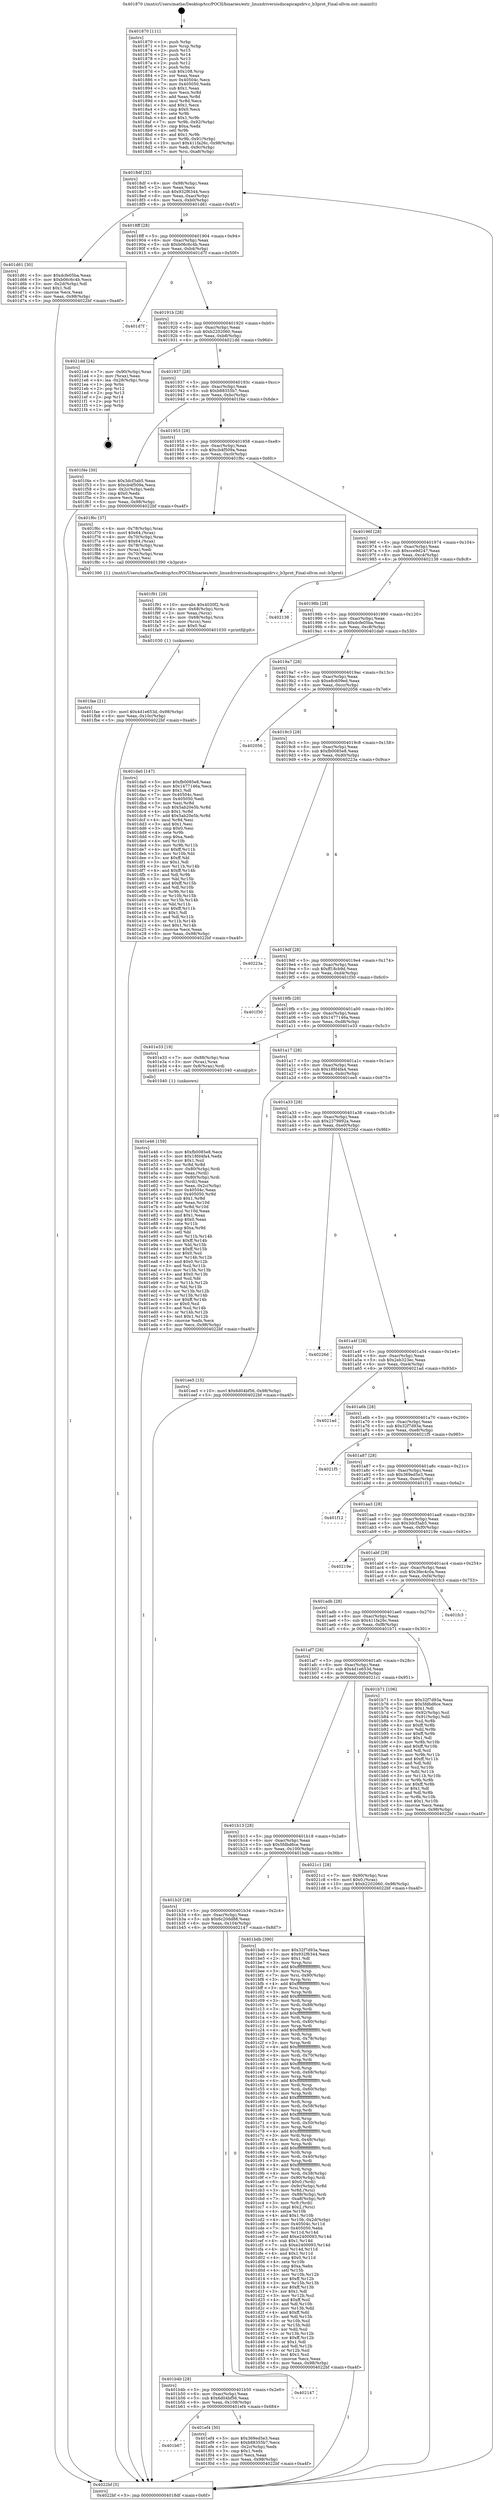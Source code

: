 digraph "0x401870" {
  label = "0x401870 (/mnt/c/Users/mathe/Desktop/tcc/POCII/binaries/extr_linuxdriversisdncapicapidrv.c_b3prot_Final-ollvm.out::main(0))"
  labelloc = "t"
  node[shape=record]

  Entry [label="",width=0.3,height=0.3,shape=circle,fillcolor=black,style=filled]
  "0x4018df" [label="{
     0x4018df [32]\l
     | [instrs]\l
     &nbsp;&nbsp;0x4018df \<+6\>: mov -0x98(%rbp),%eax\l
     &nbsp;&nbsp;0x4018e5 \<+2\>: mov %eax,%ecx\l
     &nbsp;&nbsp;0x4018e7 \<+6\>: sub $0x932f6344,%ecx\l
     &nbsp;&nbsp;0x4018ed \<+6\>: mov %eax,-0xac(%rbp)\l
     &nbsp;&nbsp;0x4018f3 \<+6\>: mov %ecx,-0xb0(%rbp)\l
     &nbsp;&nbsp;0x4018f9 \<+6\>: je 0000000000401d61 \<main+0x4f1\>\l
  }"]
  "0x401d61" [label="{
     0x401d61 [30]\l
     | [instrs]\l
     &nbsp;&nbsp;0x401d61 \<+5\>: mov $0xdcfe05ba,%eax\l
     &nbsp;&nbsp;0x401d66 \<+5\>: mov $0xb06c6c4b,%ecx\l
     &nbsp;&nbsp;0x401d6b \<+3\>: mov -0x2d(%rbp),%dl\l
     &nbsp;&nbsp;0x401d6e \<+3\>: test $0x1,%dl\l
     &nbsp;&nbsp;0x401d71 \<+3\>: cmovne %ecx,%eax\l
     &nbsp;&nbsp;0x401d74 \<+6\>: mov %eax,-0x98(%rbp)\l
     &nbsp;&nbsp;0x401d7a \<+5\>: jmp 00000000004022bf \<main+0xa4f\>\l
  }"]
  "0x4018ff" [label="{
     0x4018ff [28]\l
     | [instrs]\l
     &nbsp;&nbsp;0x4018ff \<+5\>: jmp 0000000000401904 \<main+0x94\>\l
     &nbsp;&nbsp;0x401904 \<+6\>: mov -0xac(%rbp),%eax\l
     &nbsp;&nbsp;0x40190a \<+5\>: sub $0xb06c6c4b,%eax\l
     &nbsp;&nbsp;0x40190f \<+6\>: mov %eax,-0xb4(%rbp)\l
     &nbsp;&nbsp;0x401915 \<+6\>: je 0000000000401d7f \<main+0x50f\>\l
  }"]
  Exit [label="",width=0.3,height=0.3,shape=circle,fillcolor=black,style=filled,peripheries=2]
  "0x401d7f" [label="{
     0x401d7f\l
  }", style=dashed]
  "0x40191b" [label="{
     0x40191b [28]\l
     | [instrs]\l
     &nbsp;&nbsp;0x40191b \<+5\>: jmp 0000000000401920 \<main+0xb0\>\l
     &nbsp;&nbsp;0x401920 \<+6\>: mov -0xac(%rbp),%eax\l
     &nbsp;&nbsp;0x401926 \<+5\>: sub $0xb2202060,%eax\l
     &nbsp;&nbsp;0x40192b \<+6\>: mov %eax,-0xb8(%rbp)\l
     &nbsp;&nbsp;0x401931 \<+6\>: je 00000000004021dd \<main+0x96d\>\l
  }"]
  "0x401fae" [label="{
     0x401fae [21]\l
     | [instrs]\l
     &nbsp;&nbsp;0x401fae \<+10\>: movl $0x4d1e653d,-0x98(%rbp)\l
     &nbsp;&nbsp;0x401fb8 \<+6\>: mov %eax,-0x10c(%rbp)\l
     &nbsp;&nbsp;0x401fbe \<+5\>: jmp 00000000004022bf \<main+0xa4f\>\l
  }"]
  "0x4021dd" [label="{
     0x4021dd [24]\l
     | [instrs]\l
     &nbsp;&nbsp;0x4021dd \<+7\>: mov -0x90(%rbp),%rax\l
     &nbsp;&nbsp;0x4021e4 \<+2\>: mov (%rax),%eax\l
     &nbsp;&nbsp;0x4021e6 \<+4\>: lea -0x28(%rbp),%rsp\l
     &nbsp;&nbsp;0x4021ea \<+1\>: pop %rbx\l
     &nbsp;&nbsp;0x4021eb \<+2\>: pop %r12\l
     &nbsp;&nbsp;0x4021ed \<+2\>: pop %r13\l
     &nbsp;&nbsp;0x4021ef \<+2\>: pop %r14\l
     &nbsp;&nbsp;0x4021f1 \<+2\>: pop %r15\l
     &nbsp;&nbsp;0x4021f3 \<+1\>: pop %rbp\l
     &nbsp;&nbsp;0x4021f4 \<+1\>: ret\l
  }"]
  "0x401937" [label="{
     0x401937 [28]\l
     | [instrs]\l
     &nbsp;&nbsp;0x401937 \<+5\>: jmp 000000000040193c \<main+0xcc\>\l
     &nbsp;&nbsp;0x40193c \<+6\>: mov -0xac(%rbp),%eax\l
     &nbsp;&nbsp;0x401942 \<+5\>: sub $0xb88355b7,%eax\l
     &nbsp;&nbsp;0x401947 \<+6\>: mov %eax,-0xbc(%rbp)\l
     &nbsp;&nbsp;0x40194d \<+6\>: je 0000000000401f4e \<main+0x6de\>\l
  }"]
  "0x401f91" [label="{
     0x401f91 [29]\l
     | [instrs]\l
     &nbsp;&nbsp;0x401f91 \<+10\>: movabs $0x4030f2,%rdi\l
     &nbsp;&nbsp;0x401f9b \<+4\>: mov -0x68(%rbp),%rcx\l
     &nbsp;&nbsp;0x401f9f \<+2\>: mov %eax,(%rcx)\l
     &nbsp;&nbsp;0x401fa1 \<+4\>: mov -0x68(%rbp),%rcx\l
     &nbsp;&nbsp;0x401fa5 \<+2\>: mov (%rcx),%esi\l
     &nbsp;&nbsp;0x401fa7 \<+2\>: mov $0x0,%al\l
     &nbsp;&nbsp;0x401fa9 \<+5\>: call 0000000000401030 \<printf@plt\>\l
     | [calls]\l
     &nbsp;&nbsp;0x401030 \{1\} (unknown)\l
  }"]
  "0x401f4e" [label="{
     0x401f4e [30]\l
     | [instrs]\l
     &nbsp;&nbsp;0x401f4e \<+5\>: mov $0x3dcf3ab5,%eax\l
     &nbsp;&nbsp;0x401f53 \<+5\>: mov $0xcb4f509a,%ecx\l
     &nbsp;&nbsp;0x401f58 \<+3\>: mov -0x2c(%rbp),%edx\l
     &nbsp;&nbsp;0x401f5b \<+3\>: cmp $0x0,%edx\l
     &nbsp;&nbsp;0x401f5e \<+3\>: cmove %ecx,%eax\l
     &nbsp;&nbsp;0x401f61 \<+6\>: mov %eax,-0x98(%rbp)\l
     &nbsp;&nbsp;0x401f67 \<+5\>: jmp 00000000004022bf \<main+0xa4f\>\l
  }"]
  "0x401953" [label="{
     0x401953 [28]\l
     | [instrs]\l
     &nbsp;&nbsp;0x401953 \<+5\>: jmp 0000000000401958 \<main+0xe8\>\l
     &nbsp;&nbsp;0x401958 \<+6\>: mov -0xac(%rbp),%eax\l
     &nbsp;&nbsp;0x40195e \<+5\>: sub $0xcb4f509a,%eax\l
     &nbsp;&nbsp;0x401963 \<+6\>: mov %eax,-0xc0(%rbp)\l
     &nbsp;&nbsp;0x401969 \<+6\>: je 0000000000401f6c \<main+0x6fc\>\l
  }"]
  "0x401b67" [label="{
     0x401b67\l
  }", style=dashed]
  "0x401f6c" [label="{
     0x401f6c [37]\l
     | [instrs]\l
     &nbsp;&nbsp;0x401f6c \<+4\>: mov -0x78(%rbp),%rax\l
     &nbsp;&nbsp;0x401f70 \<+6\>: movl $0x64,(%rax)\l
     &nbsp;&nbsp;0x401f76 \<+4\>: mov -0x70(%rbp),%rax\l
     &nbsp;&nbsp;0x401f7a \<+6\>: movl $0x64,(%rax)\l
     &nbsp;&nbsp;0x401f80 \<+4\>: mov -0x78(%rbp),%rax\l
     &nbsp;&nbsp;0x401f84 \<+2\>: mov (%rax),%edi\l
     &nbsp;&nbsp;0x401f86 \<+4\>: mov -0x70(%rbp),%rax\l
     &nbsp;&nbsp;0x401f8a \<+2\>: mov (%rax),%esi\l
     &nbsp;&nbsp;0x401f8c \<+5\>: call 0000000000401390 \<b3prot\>\l
     | [calls]\l
     &nbsp;&nbsp;0x401390 \{1\} (/mnt/c/Users/mathe/Desktop/tcc/POCII/binaries/extr_linuxdriversisdncapicapidrv.c_b3prot_Final-ollvm.out::b3prot)\l
  }"]
  "0x40196f" [label="{
     0x40196f [28]\l
     | [instrs]\l
     &nbsp;&nbsp;0x40196f \<+5\>: jmp 0000000000401974 \<main+0x104\>\l
     &nbsp;&nbsp;0x401974 \<+6\>: mov -0xac(%rbp),%eax\l
     &nbsp;&nbsp;0x40197a \<+5\>: sub $0xcce9d247,%eax\l
     &nbsp;&nbsp;0x40197f \<+6\>: mov %eax,-0xc4(%rbp)\l
     &nbsp;&nbsp;0x401985 \<+6\>: je 0000000000402138 \<main+0x8c8\>\l
  }"]
  "0x401ef4" [label="{
     0x401ef4 [30]\l
     | [instrs]\l
     &nbsp;&nbsp;0x401ef4 \<+5\>: mov $0x369ed5e3,%eax\l
     &nbsp;&nbsp;0x401ef9 \<+5\>: mov $0xb88355b7,%ecx\l
     &nbsp;&nbsp;0x401efe \<+3\>: mov -0x2c(%rbp),%edx\l
     &nbsp;&nbsp;0x401f01 \<+3\>: cmp $0x1,%edx\l
     &nbsp;&nbsp;0x401f04 \<+3\>: cmovl %ecx,%eax\l
     &nbsp;&nbsp;0x401f07 \<+6\>: mov %eax,-0x98(%rbp)\l
     &nbsp;&nbsp;0x401f0d \<+5\>: jmp 00000000004022bf \<main+0xa4f\>\l
  }"]
  "0x402138" [label="{
     0x402138\l
  }", style=dashed]
  "0x40198b" [label="{
     0x40198b [28]\l
     | [instrs]\l
     &nbsp;&nbsp;0x40198b \<+5\>: jmp 0000000000401990 \<main+0x120\>\l
     &nbsp;&nbsp;0x401990 \<+6\>: mov -0xac(%rbp),%eax\l
     &nbsp;&nbsp;0x401996 \<+5\>: sub $0xdcfe05ba,%eax\l
     &nbsp;&nbsp;0x40199b \<+6\>: mov %eax,-0xc8(%rbp)\l
     &nbsp;&nbsp;0x4019a1 \<+6\>: je 0000000000401da0 \<main+0x530\>\l
  }"]
  "0x401b4b" [label="{
     0x401b4b [28]\l
     | [instrs]\l
     &nbsp;&nbsp;0x401b4b \<+5\>: jmp 0000000000401b50 \<main+0x2e0\>\l
     &nbsp;&nbsp;0x401b50 \<+6\>: mov -0xac(%rbp),%eax\l
     &nbsp;&nbsp;0x401b56 \<+5\>: sub $0x6d04bf56,%eax\l
     &nbsp;&nbsp;0x401b5b \<+6\>: mov %eax,-0x108(%rbp)\l
     &nbsp;&nbsp;0x401b61 \<+6\>: je 0000000000401ef4 \<main+0x684\>\l
  }"]
  "0x401da0" [label="{
     0x401da0 [147]\l
     | [instrs]\l
     &nbsp;&nbsp;0x401da0 \<+5\>: mov $0xfb0085e8,%eax\l
     &nbsp;&nbsp;0x401da5 \<+5\>: mov $0x1477146a,%ecx\l
     &nbsp;&nbsp;0x401daa \<+2\>: mov $0x1,%dl\l
     &nbsp;&nbsp;0x401dac \<+7\>: mov 0x40504c,%esi\l
     &nbsp;&nbsp;0x401db3 \<+7\>: mov 0x405050,%edi\l
     &nbsp;&nbsp;0x401dba \<+3\>: mov %esi,%r8d\l
     &nbsp;&nbsp;0x401dbd \<+7\>: sub $0x5ab20e5b,%r8d\l
     &nbsp;&nbsp;0x401dc4 \<+4\>: sub $0x1,%r8d\l
     &nbsp;&nbsp;0x401dc8 \<+7\>: add $0x5ab20e5b,%r8d\l
     &nbsp;&nbsp;0x401dcf \<+4\>: imul %r8d,%esi\l
     &nbsp;&nbsp;0x401dd3 \<+3\>: and $0x1,%esi\l
     &nbsp;&nbsp;0x401dd6 \<+3\>: cmp $0x0,%esi\l
     &nbsp;&nbsp;0x401dd9 \<+4\>: sete %r9b\l
     &nbsp;&nbsp;0x401ddd \<+3\>: cmp $0xa,%edi\l
     &nbsp;&nbsp;0x401de0 \<+4\>: setl %r10b\l
     &nbsp;&nbsp;0x401de4 \<+3\>: mov %r9b,%r11b\l
     &nbsp;&nbsp;0x401de7 \<+4\>: xor $0xff,%r11b\l
     &nbsp;&nbsp;0x401deb \<+3\>: mov %r10b,%bl\l
     &nbsp;&nbsp;0x401dee \<+3\>: xor $0xff,%bl\l
     &nbsp;&nbsp;0x401df1 \<+3\>: xor $0x1,%dl\l
     &nbsp;&nbsp;0x401df4 \<+3\>: mov %r11b,%r14b\l
     &nbsp;&nbsp;0x401df7 \<+4\>: and $0xff,%r14b\l
     &nbsp;&nbsp;0x401dfb \<+3\>: and %dl,%r9b\l
     &nbsp;&nbsp;0x401dfe \<+3\>: mov %bl,%r15b\l
     &nbsp;&nbsp;0x401e01 \<+4\>: and $0xff,%r15b\l
     &nbsp;&nbsp;0x401e05 \<+3\>: and %dl,%r10b\l
     &nbsp;&nbsp;0x401e08 \<+3\>: or %r9b,%r14b\l
     &nbsp;&nbsp;0x401e0b \<+3\>: or %r10b,%r15b\l
     &nbsp;&nbsp;0x401e0e \<+3\>: xor %r15b,%r14b\l
     &nbsp;&nbsp;0x401e11 \<+3\>: or %bl,%r11b\l
     &nbsp;&nbsp;0x401e14 \<+4\>: xor $0xff,%r11b\l
     &nbsp;&nbsp;0x401e18 \<+3\>: or $0x1,%dl\l
     &nbsp;&nbsp;0x401e1b \<+3\>: and %dl,%r11b\l
     &nbsp;&nbsp;0x401e1e \<+3\>: or %r11b,%r14b\l
     &nbsp;&nbsp;0x401e21 \<+4\>: test $0x1,%r14b\l
     &nbsp;&nbsp;0x401e25 \<+3\>: cmovne %ecx,%eax\l
     &nbsp;&nbsp;0x401e28 \<+6\>: mov %eax,-0x98(%rbp)\l
     &nbsp;&nbsp;0x401e2e \<+5\>: jmp 00000000004022bf \<main+0xa4f\>\l
  }"]
  "0x4019a7" [label="{
     0x4019a7 [28]\l
     | [instrs]\l
     &nbsp;&nbsp;0x4019a7 \<+5\>: jmp 00000000004019ac \<main+0x13c\>\l
     &nbsp;&nbsp;0x4019ac \<+6\>: mov -0xac(%rbp),%eax\l
     &nbsp;&nbsp;0x4019b2 \<+5\>: sub $0xe8c609ed,%eax\l
     &nbsp;&nbsp;0x4019b7 \<+6\>: mov %eax,-0xcc(%rbp)\l
     &nbsp;&nbsp;0x4019bd \<+6\>: je 0000000000402056 \<main+0x7e6\>\l
  }"]
  "0x402147" [label="{
     0x402147\l
  }", style=dashed]
  "0x402056" [label="{
     0x402056\l
  }", style=dashed]
  "0x4019c3" [label="{
     0x4019c3 [28]\l
     | [instrs]\l
     &nbsp;&nbsp;0x4019c3 \<+5\>: jmp 00000000004019c8 \<main+0x158\>\l
     &nbsp;&nbsp;0x4019c8 \<+6\>: mov -0xac(%rbp),%eax\l
     &nbsp;&nbsp;0x4019ce \<+5\>: sub $0xfb0085e8,%eax\l
     &nbsp;&nbsp;0x4019d3 \<+6\>: mov %eax,-0xd0(%rbp)\l
     &nbsp;&nbsp;0x4019d9 \<+6\>: je 000000000040223a \<main+0x9ca\>\l
  }"]
  "0x401e46" [label="{
     0x401e46 [159]\l
     | [instrs]\l
     &nbsp;&nbsp;0x401e46 \<+5\>: mov $0xfb0085e8,%ecx\l
     &nbsp;&nbsp;0x401e4b \<+5\>: mov $0x18fd4fa4,%edx\l
     &nbsp;&nbsp;0x401e50 \<+3\>: mov $0x1,%sil\l
     &nbsp;&nbsp;0x401e53 \<+3\>: xor %r8d,%r8d\l
     &nbsp;&nbsp;0x401e56 \<+4\>: mov -0x80(%rbp),%rdi\l
     &nbsp;&nbsp;0x401e5a \<+2\>: mov %eax,(%rdi)\l
     &nbsp;&nbsp;0x401e5c \<+4\>: mov -0x80(%rbp),%rdi\l
     &nbsp;&nbsp;0x401e60 \<+2\>: mov (%rdi),%eax\l
     &nbsp;&nbsp;0x401e62 \<+3\>: mov %eax,-0x2c(%rbp)\l
     &nbsp;&nbsp;0x401e65 \<+7\>: mov 0x40504c,%eax\l
     &nbsp;&nbsp;0x401e6c \<+8\>: mov 0x405050,%r9d\l
     &nbsp;&nbsp;0x401e74 \<+4\>: sub $0x1,%r8d\l
     &nbsp;&nbsp;0x401e78 \<+3\>: mov %eax,%r10d\l
     &nbsp;&nbsp;0x401e7b \<+3\>: add %r8d,%r10d\l
     &nbsp;&nbsp;0x401e7e \<+4\>: imul %r10d,%eax\l
     &nbsp;&nbsp;0x401e82 \<+3\>: and $0x1,%eax\l
     &nbsp;&nbsp;0x401e85 \<+3\>: cmp $0x0,%eax\l
     &nbsp;&nbsp;0x401e88 \<+4\>: sete %r11b\l
     &nbsp;&nbsp;0x401e8c \<+4\>: cmp $0xa,%r9d\l
     &nbsp;&nbsp;0x401e90 \<+3\>: setl %bl\l
     &nbsp;&nbsp;0x401e93 \<+3\>: mov %r11b,%r14b\l
     &nbsp;&nbsp;0x401e96 \<+4\>: xor $0xff,%r14b\l
     &nbsp;&nbsp;0x401e9a \<+3\>: mov %bl,%r15b\l
     &nbsp;&nbsp;0x401e9d \<+4\>: xor $0xff,%r15b\l
     &nbsp;&nbsp;0x401ea1 \<+4\>: xor $0x0,%sil\l
     &nbsp;&nbsp;0x401ea5 \<+3\>: mov %r14b,%r12b\l
     &nbsp;&nbsp;0x401ea8 \<+4\>: and $0x0,%r12b\l
     &nbsp;&nbsp;0x401eac \<+3\>: and %sil,%r11b\l
     &nbsp;&nbsp;0x401eaf \<+3\>: mov %r15b,%r13b\l
     &nbsp;&nbsp;0x401eb2 \<+4\>: and $0x0,%r13b\l
     &nbsp;&nbsp;0x401eb6 \<+3\>: and %sil,%bl\l
     &nbsp;&nbsp;0x401eb9 \<+3\>: or %r11b,%r12b\l
     &nbsp;&nbsp;0x401ebc \<+3\>: or %bl,%r13b\l
     &nbsp;&nbsp;0x401ebf \<+3\>: xor %r13b,%r12b\l
     &nbsp;&nbsp;0x401ec2 \<+3\>: or %r15b,%r14b\l
     &nbsp;&nbsp;0x401ec5 \<+4\>: xor $0xff,%r14b\l
     &nbsp;&nbsp;0x401ec9 \<+4\>: or $0x0,%sil\l
     &nbsp;&nbsp;0x401ecd \<+3\>: and %sil,%r14b\l
     &nbsp;&nbsp;0x401ed0 \<+3\>: or %r14b,%r12b\l
     &nbsp;&nbsp;0x401ed3 \<+4\>: test $0x1,%r12b\l
     &nbsp;&nbsp;0x401ed7 \<+3\>: cmovne %edx,%ecx\l
     &nbsp;&nbsp;0x401eda \<+6\>: mov %ecx,-0x98(%rbp)\l
     &nbsp;&nbsp;0x401ee0 \<+5\>: jmp 00000000004022bf \<main+0xa4f\>\l
  }"]
  "0x40223a" [label="{
     0x40223a\l
  }", style=dashed]
  "0x4019df" [label="{
     0x4019df [28]\l
     | [instrs]\l
     &nbsp;&nbsp;0x4019df \<+5\>: jmp 00000000004019e4 \<main+0x174\>\l
     &nbsp;&nbsp;0x4019e4 \<+6\>: mov -0xac(%rbp),%eax\l
     &nbsp;&nbsp;0x4019ea \<+5\>: sub $0xff18cb9d,%eax\l
     &nbsp;&nbsp;0x4019ef \<+6\>: mov %eax,-0xd4(%rbp)\l
     &nbsp;&nbsp;0x4019f5 \<+6\>: je 0000000000401f30 \<main+0x6c0\>\l
  }"]
  "0x401b2f" [label="{
     0x401b2f [28]\l
     | [instrs]\l
     &nbsp;&nbsp;0x401b2f \<+5\>: jmp 0000000000401b34 \<main+0x2c4\>\l
     &nbsp;&nbsp;0x401b34 \<+6\>: mov -0xac(%rbp),%eax\l
     &nbsp;&nbsp;0x401b3a \<+5\>: sub $0x6c20dd88,%eax\l
     &nbsp;&nbsp;0x401b3f \<+6\>: mov %eax,-0x104(%rbp)\l
     &nbsp;&nbsp;0x401b45 \<+6\>: je 0000000000402147 \<main+0x8d7\>\l
  }"]
  "0x401f30" [label="{
     0x401f30\l
  }", style=dashed]
  "0x4019fb" [label="{
     0x4019fb [28]\l
     | [instrs]\l
     &nbsp;&nbsp;0x4019fb \<+5\>: jmp 0000000000401a00 \<main+0x190\>\l
     &nbsp;&nbsp;0x401a00 \<+6\>: mov -0xac(%rbp),%eax\l
     &nbsp;&nbsp;0x401a06 \<+5\>: sub $0x1477146a,%eax\l
     &nbsp;&nbsp;0x401a0b \<+6\>: mov %eax,-0xd8(%rbp)\l
     &nbsp;&nbsp;0x401a11 \<+6\>: je 0000000000401e33 \<main+0x5c3\>\l
  }"]
  "0x401bdb" [label="{
     0x401bdb [390]\l
     | [instrs]\l
     &nbsp;&nbsp;0x401bdb \<+5\>: mov $0x32f7d93a,%eax\l
     &nbsp;&nbsp;0x401be0 \<+5\>: mov $0x932f6344,%ecx\l
     &nbsp;&nbsp;0x401be5 \<+2\>: mov $0x1,%dl\l
     &nbsp;&nbsp;0x401be7 \<+3\>: mov %rsp,%rsi\l
     &nbsp;&nbsp;0x401bea \<+4\>: add $0xfffffffffffffff0,%rsi\l
     &nbsp;&nbsp;0x401bee \<+3\>: mov %rsi,%rsp\l
     &nbsp;&nbsp;0x401bf1 \<+7\>: mov %rsi,-0x90(%rbp)\l
     &nbsp;&nbsp;0x401bf8 \<+3\>: mov %rsp,%rsi\l
     &nbsp;&nbsp;0x401bfb \<+4\>: add $0xfffffffffffffff0,%rsi\l
     &nbsp;&nbsp;0x401bff \<+3\>: mov %rsi,%rsp\l
     &nbsp;&nbsp;0x401c02 \<+3\>: mov %rsp,%rdi\l
     &nbsp;&nbsp;0x401c05 \<+4\>: add $0xfffffffffffffff0,%rdi\l
     &nbsp;&nbsp;0x401c09 \<+3\>: mov %rdi,%rsp\l
     &nbsp;&nbsp;0x401c0c \<+7\>: mov %rdi,-0x88(%rbp)\l
     &nbsp;&nbsp;0x401c13 \<+3\>: mov %rsp,%rdi\l
     &nbsp;&nbsp;0x401c16 \<+4\>: add $0xfffffffffffffff0,%rdi\l
     &nbsp;&nbsp;0x401c1a \<+3\>: mov %rdi,%rsp\l
     &nbsp;&nbsp;0x401c1d \<+4\>: mov %rdi,-0x80(%rbp)\l
     &nbsp;&nbsp;0x401c21 \<+3\>: mov %rsp,%rdi\l
     &nbsp;&nbsp;0x401c24 \<+4\>: add $0xfffffffffffffff0,%rdi\l
     &nbsp;&nbsp;0x401c28 \<+3\>: mov %rdi,%rsp\l
     &nbsp;&nbsp;0x401c2b \<+4\>: mov %rdi,-0x78(%rbp)\l
     &nbsp;&nbsp;0x401c2f \<+3\>: mov %rsp,%rdi\l
     &nbsp;&nbsp;0x401c32 \<+4\>: add $0xfffffffffffffff0,%rdi\l
     &nbsp;&nbsp;0x401c36 \<+3\>: mov %rdi,%rsp\l
     &nbsp;&nbsp;0x401c39 \<+4\>: mov %rdi,-0x70(%rbp)\l
     &nbsp;&nbsp;0x401c3d \<+3\>: mov %rsp,%rdi\l
     &nbsp;&nbsp;0x401c40 \<+4\>: add $0xfffffffffffffff0,%rdi\l
     &nbsp;&nbsp;0x401c44 \<+3\>: mov %rdi,%rsp\l
     &nbsp;&nbsp;0x401c47 \<+4\>: mov %rdi,-0x68(%rbp)\l
     &nbsp;&nbsp;0x401c4b \<+3\>: mov %rsp,%rdi\l
     &nbsp;&nbsp;0x401c4e \<+4\>: add $0xfffffffffffffff0,%rdi\l
     &nbsp;&nbsp;0x401c52 \<+3\>: mov %rdi,%rsp\l
     &nbsp;&nbsp;0x401c55 \<+4\>: mov %rdi,-0x60(%rbp)\l
     &nbsp;&nbsp;0x401c59 \<+3\>: mov %rsp,%rdi\l
     &nbsp;&nbsp;0x401c5c \<+4\>: add $0xfffffffffffffff0,%rdi\l
     &nbsp;&nbsp;0x401c60 \<+3\>: mov %rdi,%rsp\l
     &nbsp;&nbsp;0x401c63 \<+4\>: mov %rdi,-0x58(%rbp)\l
     &nbsp;&nbsp;0x401c67 \<+3\>: mov %rsp,%rdi\l
     &nbsp;&nbsp;0x401c6a \<+4\>: add $0xfffffffffffffff0,%rdi\l
     &nbsp;&nbsp;0x401c6e \<+3\>: mov %rdi,%rsp\l
     &nbsp;&nbsp;0x401c71 \<+4\>: mov %rdi,-0x50(%rbp)\l
     &nbsp;&nbsp;0x401c75 \<+3\>: mov %rsp,%rdi\l
     &nbsp;&nbsp;0x401c78 \<+4\>: add $0xfffffffffffffff0,%rdi\l
     &nbsp;&nbsp;0x401c7c \<+3\>: mov %rdi,%rsp\l
     &nbsp;&nbsp;0x401c7f \<+4\>: mov %rdi,-0x48(%rbp)\l
     &nbsp;&nbsp;0x401c83 \<+3\>: mov %rsp,%rdi\l
     &nbsp;&nbsp;0x401c86 \<+4\>: add $0xfffffffffffffff0,%rdi\l
     &nbsp;&nbsp;0x401c8a \<+3\>: mov %rdi,%rsp\l
     &nbsp;&nbsp;0x401c8d \<+4\>: mov %rdi,-0x40(%rbp)\l
     &nbsp;&nbsp;0x401c91 \<+3\>: mov %rsp,%rdi\l
     &nbsp;&nbsp;0x401c94 \<+4\>: add $0xfffffffffffffff0,%rdi\l
     &nbsp;&nbsp;0x401c98 \<+3\>: mov %rdi,%rsp\l
     &nbsp;&nbsp;0x401c9b \<+4\>: mov %rdi,-0x38(%rbp)\l
     &nbsp;&nbsp;0x401c9f \<+7\>: mov -0x90(%rbp),%rdi\l
     &nbsp;&nbsp;0x401ca6 \<+6\>: movl $0x0,(%rdi)\l
     &nbsp;&nbsp;0x401cac \<+7\>: mov -0x9c(%rbp),%r8d\l
     &nbsp;&nbsp;0x401cb3 \<+3\>: mov %r8d,(%rsi)\l
     &nbsp;&nbsp;0x401cb6 \<+7\>: mov -0x88(%rbp),%rdi\l
     &nbsp;&nbsp;0x401cbd \<+7\>: mov -0xa8(%rbp),%r9\l
     &nbsp;&nbsp;0x401cc4 \<+3\>: mov %r9,(%rdi)\l
     &nbsp;&nbsp;0x401cc7 \<+3\>: cmpl $0x2,(%rsi)\l
     &nbsp;&nbsp;0x401cca \<+4\>: setne %r10b\l
     &nbsp;&nbsp;0x401cce \<+4\>: and $0x1,%r10b\l
     &nbsp;&nbsp;0x401cd2 \<+4\>: mov %r10b,-0x2d(%rbp)\l
     &nbsp;&nbsp;0x401cd6 \<+8\>: mov 0x40504c,%r11d\l
     &nbsp;&nbsp;0x401cde \<+7\>: mov 0x405050,%ebx\l
     &nbsp;&nbsp;0x401ce5 \<+3\>: mov %r11d,%r14d\l
     &nbsp;&nbsp;0x401ce8 \<+7\>: add $0xe2400093,%r14d\l
     &nbsp;&nbsp;0x401cef \<+4\>: sub $0x1,%r14d\l
     &nbsp;&nbsp;0x401cf3 \<+7\>: sub $0xe2400093,%r14d\l
     &nbsp;&nbsp;0x401cfa \<+4\>: imul %r14d,%r11d\l
     &nbsp;&nbsp;0x401cfe \<+4\>: and $0x1,%r11d\l
     &nbsp;&nbsp;0x401d02 \<+4\>: cmp $0x0,%r11d\l
     &nbsp;&nbsp;0x401d06 \<+4\>: sete %r10b\l
     &nbsp;&nbsp;0x401d0a \<+3\>: cmp $0xa,%ebx\l
     &nbsp;&nbsp;0x401d0d \<+4\>: setl %r15b\l
     &nbsp;&nbsp;0x401d11 \<+3\>: mov %r10b,%r12b\l
     &nbsp;&nbsp;0x401d14 \<+4\>: xor $0xff,%r12b\l
     &nbsp;&nbsp;0x401d18 \<+3\>: mov %r15b,%r13b\l
     &nbsp;&nbsp;0x401d1b \<+4\>: xor $0xff,%r13b\l
     &nbsp;&nbsp;0x401d1f \<+3\>: xor $0x1,%dl\l
     &nbsp;&nbsp;0x401d22 \<+3\>: mov %r12b,%sil\l
     &nbsp;&nbsp;0x401d25 \<+4\>: and $0xff,%sil\l
     &nbsp;&nbsp;0x401d29 \<+3\>: and %dl,%r10b\l
     &nbsp;&nbsp;0x401d2c \<+3\>: mov %r13b,%dil\l
     &nbsp;&nbsp;0x401d2f \<+4\>: and $0xff,%dil\l
     &nbsp;&nbsp;0x401d33 \<+3\>: and %dl,%r15b\l
     &nbsp;&nbsp;0x401d36 \<+3\>: or %r10b,%sil\l
     &nbsp;&nbsp;0x401d39 \<+3\>: or %r15b,%dil\l
     &nbsp;&nbsp;0x401d3c \<+3\>: xor %dil,%sil\l
     &nbsp;&nbsp;0x401d3f \<+3\>: or %r13b,%r12b\l
     &nbsp;&nbsp;0x401d42 \<+4\>: xor $0xff,%r12b\l
     &nbsp;&nbsp;0x401d46 \<+3\>: or $0x1,%dl\l
     &nbsp;&nbsp;0x401d49 \<+3\>: and %dl,%r12b\l
     &nbsp;&nbsp;0x401d4c \<+3\>: or %r12b,%sil\l
     &nbsp;&nbsp;0x401d4f \<+4\>: test $0x1,%sil\l
     &nbsp;&nbsp;0x401d53 \<+3\>: cmovne %ecx,%eax\l
     &nbsp;&nbsp;0x401d56 \<+6\>: mov %eax,-0x98(%rbp)\l
     &nbsp;&nbsp;0x401d5c \<+5\>: jmp 00000000004022bf \<main+0xa4f\>\l
  }"]
  "0x401e33" [label="{
     0x401e33 [19]\l
     | [instrs]\l
     &nbsp;&nbsp;0x401e33 \<+7\>: mov -0x88(%rbp),%rax\l
     &nbsp;&nbsp;0x401e3a \<+3\>: mov (%rax),%rax\l
     &nbsp;&nbsp;0x401e3d \<+4\>: mov 0x8(%rax),%rdi\l
     &nbsp;&nbsp;0x401e41 \<+5\>: call 0000000000401040 \<atoi@plt\>\l
     | [calls]\l
     &nbsp;&nbsp;0x401040 \{1\} (unknown)\l
  }"]
  "0x401a17" [label="{
     0x401a17 [28]\l
     | [instrs]\l
     &nbsp;&nbsp;0x401a17 \<+5\>: jmp 0000000000401a1c \<main+0x1ac\>\l
     &nbsp;&nbsp;0x401a1c \<+6\>: mov -0xac(%rbp),%eax\l
     &nbsp;&nbsp;0x401a22 \<+5\>: sub $0x18fd4fa4,%eax\l
     &nbsp;&nbsp;0x401a27 \<+6\>: mov %eax,-0xdc(%rbp)\l
     &nbsp;&nbsp;0x401a2d \<+6\>: je 0000000000401ee5 \<main+0x675\>\l
  }"]
  "0x401b13" [label="{
     0x401b13 [28]\l
     | [instrs]\l
     &nbsp;&nbsp;0x401b13 \<+5\>: jmp 0000000000401b18 \<main+0x2a8\>\l
     &nbsp;&nbsp;0x401b18 \<+6\>: mov -0xac(%rbp),%eax\l
     &nbsp;&nbsp;0x401b1e \<+5\>: sub $0x5fdbd6ce,%eax\l
     &nbsp;&nbsp;0x401b23 \<+6\>: mov %eax,-0x100(%rbp)\l
     &nbsp;&nbsp;0x401b29 \<+6\>: je 0000000000401bdb \<main+0x36b\>\l
  }"]
  "0x401ee5" [label="{
     0x401ee5 [15]\l
     | [instrs]\l
     &nbsp;&nbsp;0x401ee5 \<+10\>: movl $0x6d04bf56,-0x98(%rbp)\l
     &nbsp;&nbsp;0x401eef \<+5\>: jmp 00000000004022bf \<main+0xa4f\>\l
  }"]
  "0x401a33" [label="{
     0x401a33 [28]\l
     | [instrs]\l
     &nbsp;&nbsp;0x401a33 \<+5\>: jmp 0000000000401a38 \<main+0x1c8\>\l
     &nbsp;&nbsp;0x401a38 \<+6\>: mov -0xac(%rbp),%eax\l
     &nbsp;&nbsp;0x401a3e \<+5\>: sub $0x2379892a,%eax\l
     &nbsp;&nbsp;0x401a43 \<+6\>: mov %eax,-0xe0(%rbp)\l
     &nbsp;&nbsp;0x401a49 \<+6\>: je 000000000040226d \<main+0x9fd\>\l
  }"]
  "0x4021c1" [label="{
     0x4021c1 [28]\l
     | [instrs]\l
     &nbsp;&nbsp;0x4021c1 \<+7\>: mov -0x90(%rbp),%rax\l
     &nbsp;&nbsp;0x4021c8 \<+6\>: movl $0x0,(%rax)\l
     &nbsp;&nbsp;0x4021ce \<+10\>: movl $0xb2202060,-0x98(%rbp)\l
     &nbsp;&nbsp;0x4021d8 \<+5\>: jmp 00000000004022bf \<main+0xa4f\>\l
  }"]
  "0x40226d" [label="{
     0x40226d\l
  }", style=dashed]
  "0x401a4f" [label="{
     0x401a4f [28]\l
     | [instrs]\l
     &nbsp;&nbsp;0x401a4f \<+5\>: jmp 0000000000401a54 \<main+0x1e4\>\l
     &nbsp;&nbsp;0x401a54 \<+6\>: mov -0xac(%rbp),%eax\l
     &nbsp;&nbsp;0x401a5a \<+5\>: sub $0x2eb323ec,%eax\l
     &nbsp;&nbsp;0x401a5f \<+6\>: mov %eax,-0xe4(%rbp)\l
     &nbsp;&nbsp;0x401a65 \<+6\>: je 00000000004021ad \<main+0x93d\>\l
  }"]
  "0x401870" [label="{
     0x401870 [111]\l
     | [instrs]\l
     &nbsp;&nbsp;0x401870 \<+1\>: push %rbp\l
     &nbsp;&nbsp;0x401871 \<+3\>: mov %rsp,%rbp\l
     &nbsp;&nbsp;0x401874 \<+2\>: push %r15\l
     &nbsp;&nbsp;0x401876 \<+2\>: push %r14\l
     &nbsp;&nbsp;0x401878 \<+2\>: push %r13\l
     &nbsp;&nbsp;0x40187a \<+2\>: push %r12\l
     &nbsp;&nbsp;0x40187c \<+1\>: push %rbx\l
     &nbsp;&nbsp;0x40187d \<+7\>: sub $0x108,%rsp\l
     &nbsp;&nbsp;0x401884 \<+2\>: xor %eax,%eax\l
     &nbsp;&nbsp;0x401886 \<+7\>: mov 0x40504c,%ecx\l
     &nbsp;&nbsp;0x40188d \<+7\>: mov 0x405050,%edx\l
     &nbsp;&nbsp;0x401894 \<+3\>: sub $0x1,%eax\l
     &nbsp;&nbsp;0x401897 \<+3\>: mov %ecx,%r8d\l
     &nbsp;&nbsp;0x40189a \<+3\>: add %eax,%r8d\l
     &nbsp;&nbsp;0x40189d \<+4\>: imul %r8d,%ecx\l
     &nbsp;&nbsp;0x4018a1 \<+3\>: and $0x1,%ecx\l
     &nbsp;&nbsp;0x4018a4 \<+3\>: cmp $0x0,%ecx\l
     &nbsp;&nbsp;0x4018a7 \<+4\>: sete %r9b\l
     &nbsp;&nbsp;0x4018ab \<+4\>: and $0x1,%r9b\l
     &nbsp;&nbsp;0x4018af \<+7\>: mov %r9b,-0x92(%rbp)\l
     &nbsp;&nbsp;0x4018b6 \<+3\>: cmp $0xa,%edx\l
     &nbsp;&nbsp;0x4018b9 \<+4\>: setl %r9b\l
     &nbsp;&nbsp;0x4018bd \<+4\>: and $0x1,%r9b\l
     &nbsp;&nbsp;0x4018c1 \<+7\>: mov %r9b,-0x91(%rbp)\l
     &nbsp;&nbsp;0x4018c8 \<+10\>: movl $0x411fa26c,-0x98(%rbp)\l
     &nbsp;&nbsp;0x4018d2 \<+6\>: mov %edi,-0x9c(%rbp)\l
     &nbsp;&nbsp;0x4018d8 \<+7\>: mov %rsi,-0xa8(%rbp)\l
  }"]
  "0x4021ad" [label="{
     0x4021ad\l
  }", style=dashed]
  "0x401a6b" [label="{
     0x401a6b [28]\l
     | [instrs]\l
     &nbsp;&nbsp;0x401a6b \<+5\>: jmp 0000000000401a70 \<main+0x200\>\l
     &nbsp;&nbsp;0x401a70 \<+6\>: mov -0xac(%rbp),%eax\l
     &nbsp;&nbsp;0x401a76 \<+5\>: sub $0x32f7d93a,%eax\l
     &nbsp;&nbsp;0x401a7b \<+6\>: mov %eax,-0xe8(%rbp)\l
     &nbsp;&nbsp;0x401a81 \<+6\>: je 00000000004021f5 \<main+0x985\>\l
  }"]
  "0x4022bf" [label="{
     0x4022bf [5]\l
     | [instrs]\l
     &nbsp;&nbsp;0x4022bf \<+5\>: jmp 00000000004018df \<main+0x6f\>\l
  }"]
  "0x4021f5" [label="{
     0x4021f5\l
  }", style=dashed]
  "0x401a87" [label="{
     0x401a87 [28]\l
     | [instrs]\l
     &nbsp;&nbsp;0x401a87 \<+5\>: jmp 0000000000401a8c \<main+0x21c\>\l
     &nbsp;&nbsp;0x401a8c \<+6\>: mov -0xac(%rbp),%eax\l
     &nbsp;&nbsp;0x401a92 \<+5\>: sub $0x369ed5e3,%eax\l
     &nbsp;&nbsp;0x401a97 \<+6\>: mov %eax,-0xec(%rbp)\l
     &nbsp;&nbsp;0x401a9d \<+6\>: je 0000000000401f12 \<main+0x6a2\>\l
  }"]
  "0x401af7" [label="{
     0x401af7 [28]\l
     | [instrs]\l
     &nbsp;&nbsp;0x401af7 \<+5\>: jmp 0000000000401afc \<main+0x28c\>\l
     &nbsp;&nbsp;0x401afc \<+6\>: mov -0xac(%rbp),%eax\l
     &nbsp;&nbsp;0x401b02 \<+5\>: sub $0x4d1e653d,%eax\l
     &nbsp;&nbsp;0x401b07 \<+6\>: mov %eax,-0xfc(%rbp)\l
     &nbsp;&nbsp;0x401b0d \<+6\>: je 00000000004021c1 \<main+0x951\>\l
  }"]
  "0x401f12" [label="{
     0x401f12\l
  }", style=dashed]
  "0x401aa3" [label="{
     0x401aa3 [28]\l
     | [instrs]\l
     &nbsp;&nbsp;0x401aa3 \<+5\>: jmp 0000000000401aa8 \<main+0x238\>\l
     &nbsp;&nbsp;0x401aa8 \<+6\>: mov -0xac(%rbp),%eax\l
     &nbsp;&nbsp;0x401aae \<+5\>: sub $0x3dcf3ab5,%eax\l
     &nbsp;&nbsp;0x401ab3 \<+6\>: mov %eax,-0xf0(%rbp)\l
     &nbsp;&nbsp;0x401ab9 \<+6\>: je 000000000040219e \<main+0x92e\>\l
  }"]
  "0x401b71" [label="{
     0x401b71 [106]\l
     | [instrs]\l
     &nbsp;&nbsp;0x401b71 \<+5\>: mov $0x32f7d93a,%eax\l
     &nbsp;&nbsp;0x401b76 \<+5\>: mov $0x5fdbd6ce,%ecx\l
     &nbsp;&nbsp;0x401b7b \<+2\>: mov $0x1,%dl\l
     &nbsp;&nbsp;0x401b7d \<+7\>: mov -0x92(%rbp),%sil\l
     &nbsp;&nbsp;0x401b84 \<+7\>: mov -0x91(%rbp),%dil\l
     &nbsp;&nbsp;0x401b8b \<+3\>: mov %sil,%r8b\l
     &nbsp;&nbsp;0x401b8e \<+4\>: xor $0xff,%r8b\l
     &nbsp;&nbsp;0x401b92 \<+3\>: mov %dil,%r9b\l
     &nbsp;&nbsp;0x401b95 \<+4\>: xor $0xff,%r9b\l
     &nbsp;&nbsp;0x401b99 \<+3\>: xor $0x1,%dl\l
     &nbsp;&nbsp;0x401b9c \<+3\>: mov %r8b,%r10b\l
     &nbsp;&nbsp;0x401b9f \<+4\>: and $0xff,%r10b\l
     &nbsp;&nbsp;0x401ba3 \<+3\>: and %dl,%sil\l
     &nbsp;&nbsp;0x401ba6 \<+3\>: mov %r9b,%r11b\l
     &nbsp;&nbsp;0x401ba9 \<+4\>: and $0xff,%r11b\l
     &nbsp;&nbsp;0x401bad \<+3\>: and %dl,%dil\l
     &nbsp;&nbsp;0x401bb0 \<+3\>: or %sil,%r10b\l
     &nbsp;&nbsp;0x401bb3 \<+3\>: or %dil,%r11b\l
     &nbsp;&nbsp;0x401bb6 \<+3\>: xor %r11b,%r10b\l
     &nbsp;&nbsp;0x401bb9 \<+3\>: or %r9b,%r8b\l
     &nbsp;&nbsp;0x401bbc \<+4\>: xor $0xff,%r8b\l
     &nbsp;&nbsp;0x401bc0 \<+3\>: or $0x1,%dl\l
     &nbsp;&nbsp;0x401bc3 \<+3\>: and %dl,%r8b\l
     &nbsp;&nbsp;0x401bc6 \<+3\>: or %r8b,%r10b\l
     &nbsp;&nbsp;0x401bc9 \<+4\>: test $0x1,%r10b\l
     &nbsp;&nbsp;0x401bcd \<+3\>: cmovne %ecx,%eax\l
     &nbsp;&nbsp;0x401bd0 \<+6\>: mov %eax,-0x98(%rbp)\l
     &nbsp;&nbsp;0x401bd6 \<+5\>: jmp 00000000004022bf \<main+0xa4f\>\l
  }"]
  "0x40219e" [label="{
     0x40219e\l
  }", style=dashed]
  "0x401abf" [label="{
     0x401abf [28]\l
     | [instrs]\l
     &nbsp;&nbsp;0x401abf \<+5\>: jmp 0000000000401ac4 \<main+0x254\>\l
     &nbsp;&nbsp;0x401ac4 \<+6\>: mov -0xac(%rbp),%eax\l
     &nbsp;&nbsp;0x401aca \<+5\>: sub $0x3fec4c0a,%eax\l
     &nbsp;&nbsp;0x401acf \<+6\>: mov %eax,-0xf4(%rbp)\l
     &nbsp;&nbsp;0x401ad5 \<+6\>: je 0000000000401fc3 \<main+0x753\>\l
  }"]
  "0x401adb" [label="{
     0x401adb [28]\l
     | [instrs]\l
     &nbsp;&nbsp;0x401adb \<+5\>: jmp 0000000000401ae0 \<main+0x270\>\l
     &nbsp;&nbsp;0x401ae0 \<+6\>: mov -0xac(%rbp),%eax\l
     &nbsp;&nbsp;0x401ae6 \<+5\>: sub $0x411fa26c,%eax\l
     &nbsp;&nbsp;0x401aeb \<+6\>: mov %eax,-0xf8(%rbp)\l
     &nbsp;&nbsp;0x401af1 \<+6\>: je 0000000000401b71 \<main+0x301\>\l
  }"]
  "0x401fc3" [label="{
     0x401fc3\l
  }", style=dashed]
  Entry -> "0x401870" [label=" 1"]
  "0x4018df" -> "0x401d61" [label=" 1"]
  "0x4018df" -> "0x4018ff" [label=" 10"]
  "0x4021dd" -> Exit [label=" 1"]
  "0x4018ff" -> "0x401d7f" [label=" 0"]
  "0x4018ff" -> "0x40191b" [label=" 10"]
  "0x4021c1" -> "0x4022bf" [label=" 1"]
  "0x40191b" -> "0x4021dd" [label=" 1"]
  "0x40191b" -> "0x401937" [label=" 9"]
  "0x401fae" -> "0x4022bf" [label=" 1"]
  "0x401937" -> "0x401f4e" [label=" 1"]
  "0x401937" -> "0x401953" [label=" 8"]
  "0x401f91" -> "0x401fae" [label=" 1"]
  "0x401953" -> "0x401f6c" [label=" 1"]
  "0x401953" -> "0x40196f" [label=" 7"]
  "0x401f6c" -> "0x401f91" [label=" 1"]
  "0x40196f" -> "0x402138" [label=" 0"]
  "0x40196f" -> "0x40198b" [label=" 7"]
  "0x401f4e" -> "0x4022bf" [label=" 1"]
  "0x40198b" -> "0x401da0" [label=" 1"]
  "0x40198b" -> "0x4019a7" [label=" 6"]
  "0x401b4b" -> "0x401b67" [label=" 0"]
  "0x4019a7" -> "0x402056" [label=" 0"]
  "0x4019a7" -> "0x4019c3" [label=" 6"]
  "0x401b4b" -> "0x401ef4" [label=" 1"]
  "0x4019c3" -> "0x40223a" [label=" 0"]
  "0x4019c3" -> "0x4019df" [label=" 6"]
  "0x401b2f" -> "0x401b4b" [label=" 1"]
  "0x4019df" -> "0x401f30" [label=" 0"]
  "0x4019df" -> "0x4019fb" [label=" 6"]
  "0x401ef4" -> "0x4022bf" [label=" 1"]
  "0x4019fb" -> "0x401e33" [label=" 1"]
  "0x4019fb" -> "0x401a17" [label=" 5"]
  "0x401ee5" -> "0x4022bf" [label=" 1"]
  "0x401a17" -> "0x401ee5" [label=" 1"]
  "0x401a17" -> "0x401a33" [label=" 4"]
  "0x401e33" -> "0x401e46" [label=" 1"]
  "0x401a33" -> "0x40226d" [label=" 0"]
  "0x401a33" -> "0x401a4f" [label=" 4"]
  "0x401da0" -> "0x4022bf" [label=" 1"]
  "0x401a4f" -> "0x4021ad" [label=" 0"]
  "0x401a4f" -> "0x401a6b" [label=" 4"]
  "0x401bdb" -> "0x4022bf" [label=" 1"]
  "0x401a6b" -> "0x4021f5" [label=" 0"]
  "0x401a6b" -> "0x401a87" [label=" 4"]
  "0x401b2f" -> "0x402147" [label=" 0"]
  "0x401a87" -> "0x401f12" [label=" 0"]
  "0x401a87" -> "0x401aa3" [label=" 4"]
  "0x401b13" -> "0x401b2f" [label=" 1"]
  "0x401aa3" -> "0x40219e" [label=" 0"]
  "0x401aa3" -> "0x401abf" [label=" 4"]
  "0x401b13" -> "0x401bdb" [label=" 1"]
  "0x401abf" -> "0x401fc3" [label=" 0"]
  "0x401abf" -> "0x401adb" [label=" 4"]
  "0x401e46" -> "0x4022bf" [label=" 1"]
  "0x401adb" -> "0x401b71" [label=" 1"]
  "0x401adb" -> "0x401af7" [label=" 3"]
  "0x401b71" -> "0x4022bf" [label=" 1"]
  "0x401870" -> "0x4018df" [label=" 1"]
  "0x4022bf" -> "0x4018df" [label=" 10"]
  "0x401d61" -> "0x4022bf" [label=" 1"]
  "0x401af7" -> "0x4021c1" [label=" 1"]
  "0x401af7" -> "0x401b13" [label=" 2"]
}
